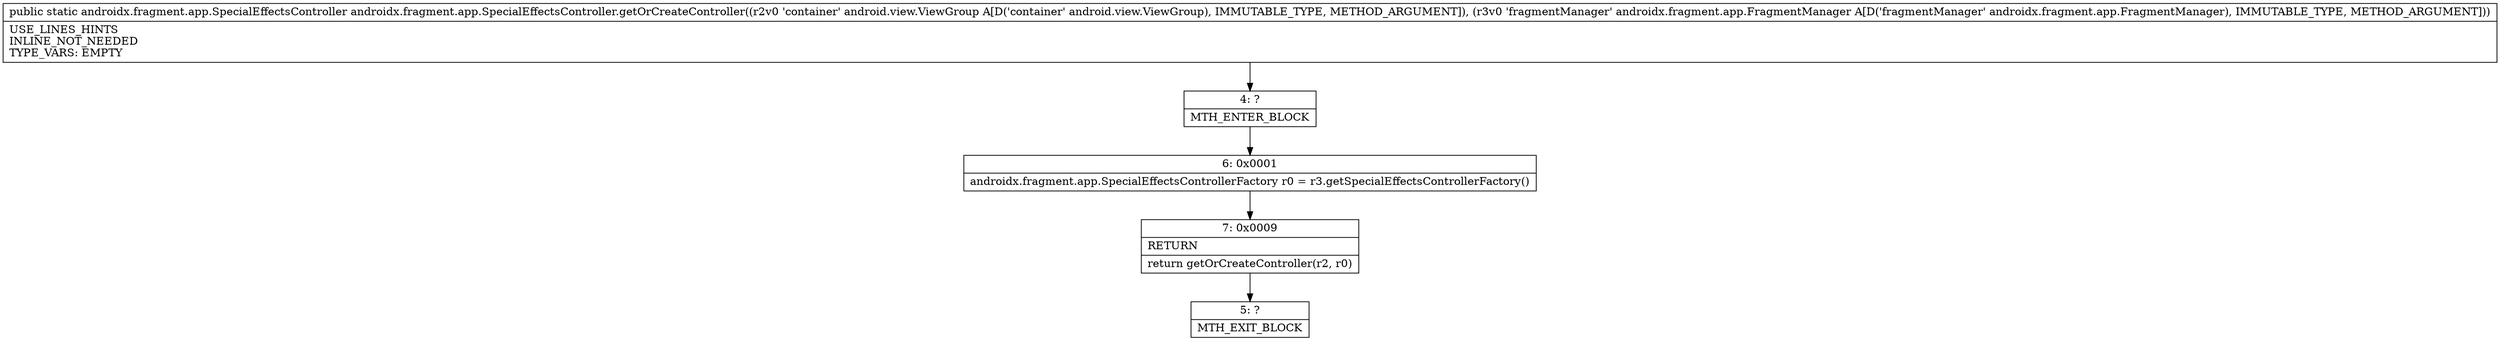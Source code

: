 digraph "CFG forandroidx.fragment.app.SpecialEffectsController.getOrCreateController(Landroid\/view\/ViewGroup;Landroidx\/fragment\/app\/FragmentManager;)Landroidx\/fragment\/app\/SpecialEffectsController;" {
Node_4 [shape=record,label="{4\:\ ?|MTH_ENTER_BLOCK\l}"];
Node_6 [shape=record,label="{6\:\ 0x0001|androidx.fragment.app.SpecialEffectsControllerFactory r0 = r3.getSpecialEffectsControllerFactory()\l}"];
Node_7 [shape=record,label="{7\:\ 0x0009|RETURN\l|return getOrCreateController(r2, r0)\l}"];
Node_5 [shape=record,label="{5\:\ ?|MTH_EXIT_BLOCK\l}"];
MethodNode[shape=record,label="{public static androidx.fragment.app.SpecialEffectsController androidx.fragment.app.SpecialEffectsController.getOrCreateController((r2v0 'container' android.view.ViewGroup A[D('container' android.view.ViewGroup), IMMUTABLE_TYPE, METHOD_ARGUMENT]), (r3v0 'fragmentManager' androidx.fragment.app.FragmentManager A[D('fragmentManager' androidx.fragment.app.FragmentManager), IMMUTABLE_TYPE, METHOD_ARGUMENT]))  | USE_LINES_HINTS\lINLINE_NOT_NEEDED\lTYPE_VARS: EMPTY\l}"];
MethodNode -> Node_4;Node_4 -> Node_6;
Node_6 -> Node_7;
Node_7 -> Node_5;
}

